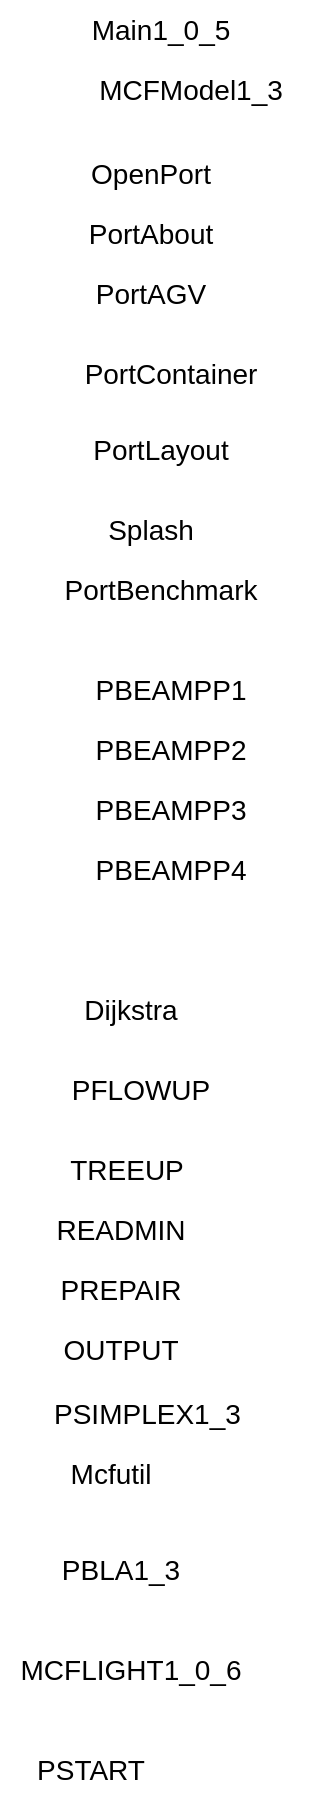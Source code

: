 <mxfile version="21.6.8" type="device">
  <diagram name="Page-1" id="pTDcZxHs93LKJzLqq06-">
    <mxGraphModel dx="490" dy="1025" grid="1" gridSize="10" guides="1" tooltips="1" connect="1" arrows="1" fold="1" page="1" pageScale="1" pageWidth="850" pageHeight="1100" math="0" shadow="0">
      <root>
        <mxCell id="0" />
        <mxCell id="1" parent="0" />
        <mxCell id="bNPXOfGY8x-Ky_HaiYJp-1" value="Main1_0_5" style="text;html=1;align=center;verticalAlign=middle;resizable=0;points=[];autosize=1;strokeColor=none;fillColor=none;fontSize=14;" vertex="1" parent="1">
          <mxGeometry x="340" y="80" width="90" height="30" as="geometry" />
        </mxCell>
        <mxCell id="bNPXOfGY8x-Ky_HaiYJp-2" value="MCFModel1_3" style="text;html=1;align=center;verticalAlign=middle;resizable=0;points=[];autosize=1;strokeColor=none;fillColor=none;fontSize=14;" vertex="1" parent="1">
          <mxGeometry x="340" y="110" width="120" height="30" as="geometry" />
        </mxCell>
        <mxCell id="bNPXOfGY8x-Ky_HaiYJp-3" value="OpenPort" style="text;html=1;align=center;verticalAlign=middle;resizable=0;points=[];autosize=1;strokeColor=none;fillColor=none;fontSize=14;" vertex="1" parent="1">
          <mxGeometry x="340" y="152" width="80" height="30" as="geometry" />
        </mxCell>
        <mxCell id="bNPXOfGY8x-Ky_HaiYJp-4" value="PortAbout" style="text;html=1;align=center;verticalAlign=middle;resizable=0;points=[];autosize=1;strokeColor=none;fillColor=none;fontSize=14;" vertex="1" parent="1">
          <mxGeometry x="335" y="182" width="90" height="30" as="geometry" />
        </mxCell>
        <mxCell id="bNPXOfGY8x-Ky_HaiYJp-5" value="PortAGV" style="text;html=1;align=center;verticalAlign=middle;resizable=0;points=[];autosize=1;strokeColor=none;fillColor=none;fontSize=14;" vertex="1" parent="1">
          <mxGeometry x="340" y="212" width="80" height="30" as="geometry" />
        </mxCell>
        <mxCell id="bNPXOfGY8x-Ky_HaiYJp-6" value="PortContainer" style="text;html=1;align=center;verticalAlign=middle;resizable=0;points=[];autosize=1;strokeColor=none;fillColor=none;fontSize=14;" vertex="1" parent="1">
          <mxGeometry x="335" y="252" width="110" height="30" as="geometry" />
        </mxCell>
        <mxCell id="bNPXOfGY8x-Ky_HaiYJp-7" value="PortLayout" style="text;html=1;align=center;verticalAlign=middle;resizable=0;points=[];autosize=1;strokeColor=none;fillColor=none;fontSize=14;" vertex="1" parent="1">
          <mxGeometry x="340" y="290" width="90" height="30" as="geometry" />
        </mxCell>
        <mxCell id="bNPXOfGY8x-Ky_HaiYJp-8" value="Splash" style="text;html=1;align=center;verticalAlign=middle;resizable=0;points=[];autosize=1;strokeColor=none;fillColor=none;fontSize=14;" vertex="1" parent="1">
          <mxGeometry x="345" y="330" width="70" height="30" as="geometry" />
        </mxCell>
        <mxCell id="bNPXOfGY8x-Ky_HaiYJp-9" value="PortBenchmark" style="text;html=1;align=center;verticalAlign=middle;resizable=0;points=[];autosize=1;strokeColor=none;fillColor=none;fontSize=14;" vertex="1" parent="1">
          <mxGeometry x="325" y="360" width="120" height="30" as="geometry" />
        </mxCell>
        <mxCell id="bNPXOfGY8x-Ky_HaiYJp-10" value="PBEAMPP4" style="text;html=1;align=center;verticalAlign=middle;resizable=0;points=[];autosize=1;strokeColor=none;fillColor=none;fontSize=14;" vertex="1" parent="1">
          <mxGeometry x="340" y="500" width="100" height="30" as="geometry" />
        </mxCell>
        <mxCell id="bNPXOfGY8x-Ky_HaiYJp-12" value="PBEAMPP1" style="text;html=1;align=center;verticalAlign=middle;resizable=0;points=[];autosize=1;strokeColor=none;fillColor=none;fontSize=14;" vertex="1" parent="1">
          <mxGeometry x="340" y="410" width="100" height="30" as="geometry" />
        </mxCell>
        <mxCell id="bNPXOfGY8x-Ky_HaiYJp-13" value="PBEAMPP2" style="text;html=1;align=center;verticalAlign=middle;resizable=0;points=[];autosize=1;strokeColor=none;fillColor=none;fontSize=14;" vertex="1" parent="1">
          <mxGeometry x="340" y="440" width="100" height="30" as="geometry" />
        </mxCell>
        <mxCell id="bNPXOfGY8x-Ky_HaiYJp-15" value="PBEAMPP3" style="text;html=1;align=center;verticalAlign=middle;resizable=0;points=[];autosize=1;strokeColor=none;fillColor=none;fontSize=14;" vertex="1" parent="1">
          <mxGeometry x="340" y="470" width="100" height="30" as="geometry" />
        </mxCell>
        <mxCell id="bNPXOfGY8x-Ky_HaiYJp-16" value="Dijkstra" style="text;html=1;align=center;verticalAlign=middle;resizable=0;points=[];autosize=1;strokeColor=none;fillColor=none;fontSize=14;" vertex="1" parent="1">
          <mxGeometry x="335" y="570" width="70" height="30" as="geometry" />
        </mxCell>
        <mxCell id="bNPXOfGY8x-Ky_HaiYJp-17" value="PFLOWUP" style="text;html=1;align=center;verticalAlign=middle;resizable=0;points=[];autosize=1;strokeColor=none;fillColor=none;fontSize=14;" vertex="1" parent="1">
          <mxGeometry x="330" y="610" width="90" height="30" as="geometry" />
        </mxCell>
        <mxCell id="bNPXOfGY8x-Ky_HaiYJp-18" value="TREEUP" style="text;html=1;align=center;verticalAlign=middle;resizable=0;points=[];autosize=1;strokeColor=none;fillColor=none;fontSize=14;" vertex="1" parent="1">
          <mxGeometry x="327.5" y="650" width="80" height="30" as="geometry" />
        </mxCell>
        <mxCell id="bNPXOfGY8x-Ky_HaiYJp-19" value="READMIN" style="text;html=1;align=center;verticalAlign=middle;resizable=0;points=[];autosize=1;strokeColor=none;fillColor=none;fontSize=14;" vertex="1" parent="1">
          <mxGeometry x="320" y="680" width="90" height="30" as="geometry" />
        </mxCell>
        <mxCell id="bNPXOfGY8x-Ky_HaiYJp-20" value="PREPAIR" style="text;html=1;align=center;verticalAlign=middle;resizable=0;points=[];autosize=1;strokeColor=none;fillColor=none;fontSize=14;" vertex="1" parent="1">
          <mxGeometry x="325" y="710" width="80" height="30" as="geometry" />
        </mxCell>
        <mxCell id="bNPXOfGY8x-Ky_HaiYJp-21" value="OUTPUT" style="text;html=1;align=center;verticalAlign=middle;resizable=0;points=[];autosize=1;strokeColor=none;fillColor=none;fontSize=14;" vertex="1" parent="1">
          <mxGeometry x="325" y="740" width="80" height="30" as="geometry" />
        </mxCell>
        <mxCell id="bNPXOfGY8x-Ky_HaiYJp-22" value="PSIMPLEX1_3" style="text;whiteSpace=wrap;fontSize=14;" vertex="1" parent="1">
          <mxGeometry x="330" y="772" width="85" height="30" as="geometry" />
        </mxCell>
        <mxCell id="bNPXOfGY8x-Ky_HaiYJp-24" value="Mcfutil" style="text;html=1;align=center;verticalAlign=middle;resizable=0;points=[];autosize=1;strokeColor=none;fillColor=none;fontSize=14;" vertex="1" parent="1">
          <mxGeometry x="330" y="802" width="60" height="30" as="geometry" />
        </mxCell>
        <mxCell id="bNPXOfGY8x-Ky_HaiYJp-25" value="PBLA1_3" style="text;html=1;align=center;verticalAlign=middle;resizable=0;points=[];autosize=1;strokeColor=none;fillColor=none;fontSize=14;" vertex="1" parent="1">
          <mxGeometry x="325" y="850" width="80" height="30" as="geometry" />
        </mxCell>
        <mxCell id="bNPXOfGY8x-Ky_HaiYJp-26" value="MCFLIGHT1_0_6" style="text;html=1;align=center;verticalAlign=middle;resizable=0;points=[];autosize=1;strokeColor=none;fillColor=none;fontSize=14;" vertex="1" parent="1">
          <mxGeometry x="305" y="900" width="130" height="30" as="geometry" />
        </mxCell>
        <mxCell id="bNPXOfGY8x-Ky_HaiYJp-27" value="PSTART" style="text;html=1;align=center;verticalAlign=middle;resizable=0;points=[];autosize=1;strokeColor=none;fillColor=none;fontSize=14;" vertex="1" parent="1">
          <mxGeometry x="310" y="950" width="80" height="30" as="geometry" />
        </mxCell>
      </root>
    </mxGraphModel>
  </diagram>
</mxfile>
